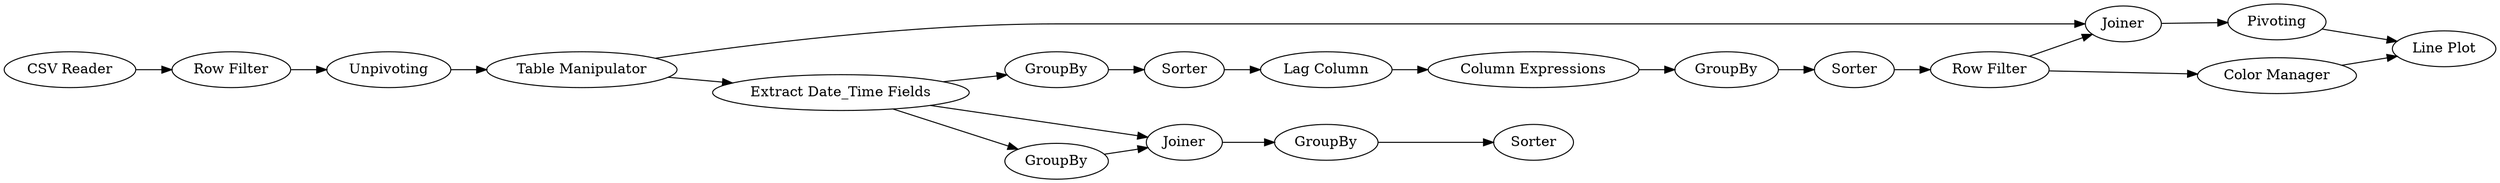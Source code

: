 digraph {
	7 -> 8
	14 -> 17
	5 -> 4
	13 -> 14
	19 -> 21
	4 -> 6
	17 -> 15
	12 -> 13
	16 -> 15
	1 -> 22
	3 -> 14
	5 -> 20
	20 -> 19
	11 -> 12
	8 -> 11
	22 -> 2
	5 -> 18
	3 -> 5
	13 -> 16
	18 -> 20
	6 -> 7
	2 -> 3
	7 [label="Lag Column"]
	18 [label=GroupBy]
	21 [label=Sorter]
	8 [label="Column Expressions"]
	17 [label=Pivoting]
	3 [label="Table Manipulator"]
	19 [label=GroupBy]
	6 [label=Sorter]
	15 [label="Line Plot"]
	12 [label=Sorter]
	16 [label="Color Manager"]
	1 [label="CSV Reader"]
	22 [label="Row Filter"]
	11 [label=GroupBy]
	4 [label=GroupBy]
	14 [label=Joiner]
	5 [label="Extract Date_Time Fields"]
	20 [label=Joiner]
	13 [label="Row Filter"]
	2 [label=Unpivoting]
	rankdir=LR
}
